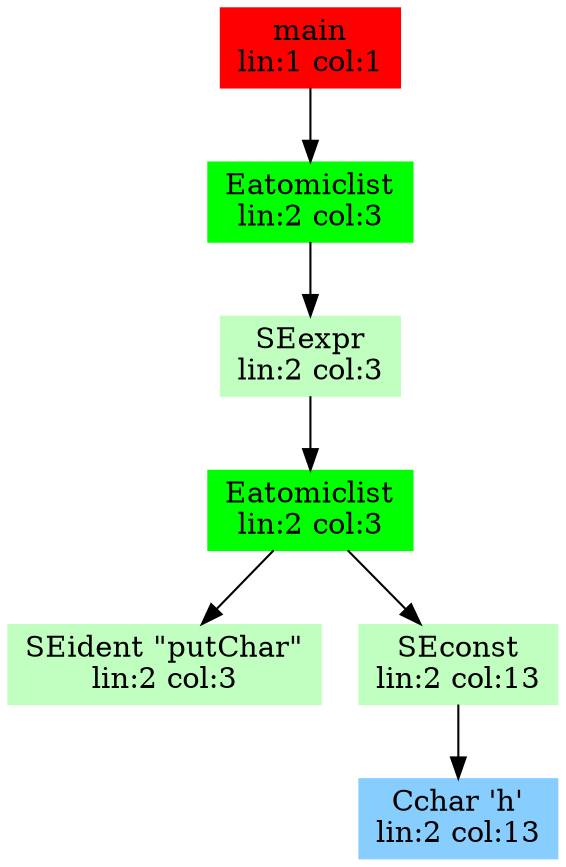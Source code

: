 digraph G {
node [shape=box]
0 [label="main
lin:1 col:1",color=red, style=filled]
1 [label="Eatomiclist
lin:2 col:3",color=green,style=filled]
0 -> 1
2 [label="SEexpr
lin:2 col:3",color=darkseagreen1,style=filled]
1 -> 2
3 [label="Eatomiclist
lin:2 col:3",color=green,style=filled]
2 -> 3
4 [label="SEident \"putChar\"
lin:2 col:3",color=darkseagreen1,style=filled]
3 -> 4
5 [label="SEconst
lin:2 col:13",color=darkseagreen1,style=filled]
3 -> 5
6 [label="Cchar 'h'
lin:2 col:13",color=skyblue1,style=filled]
5 -> 6

}
